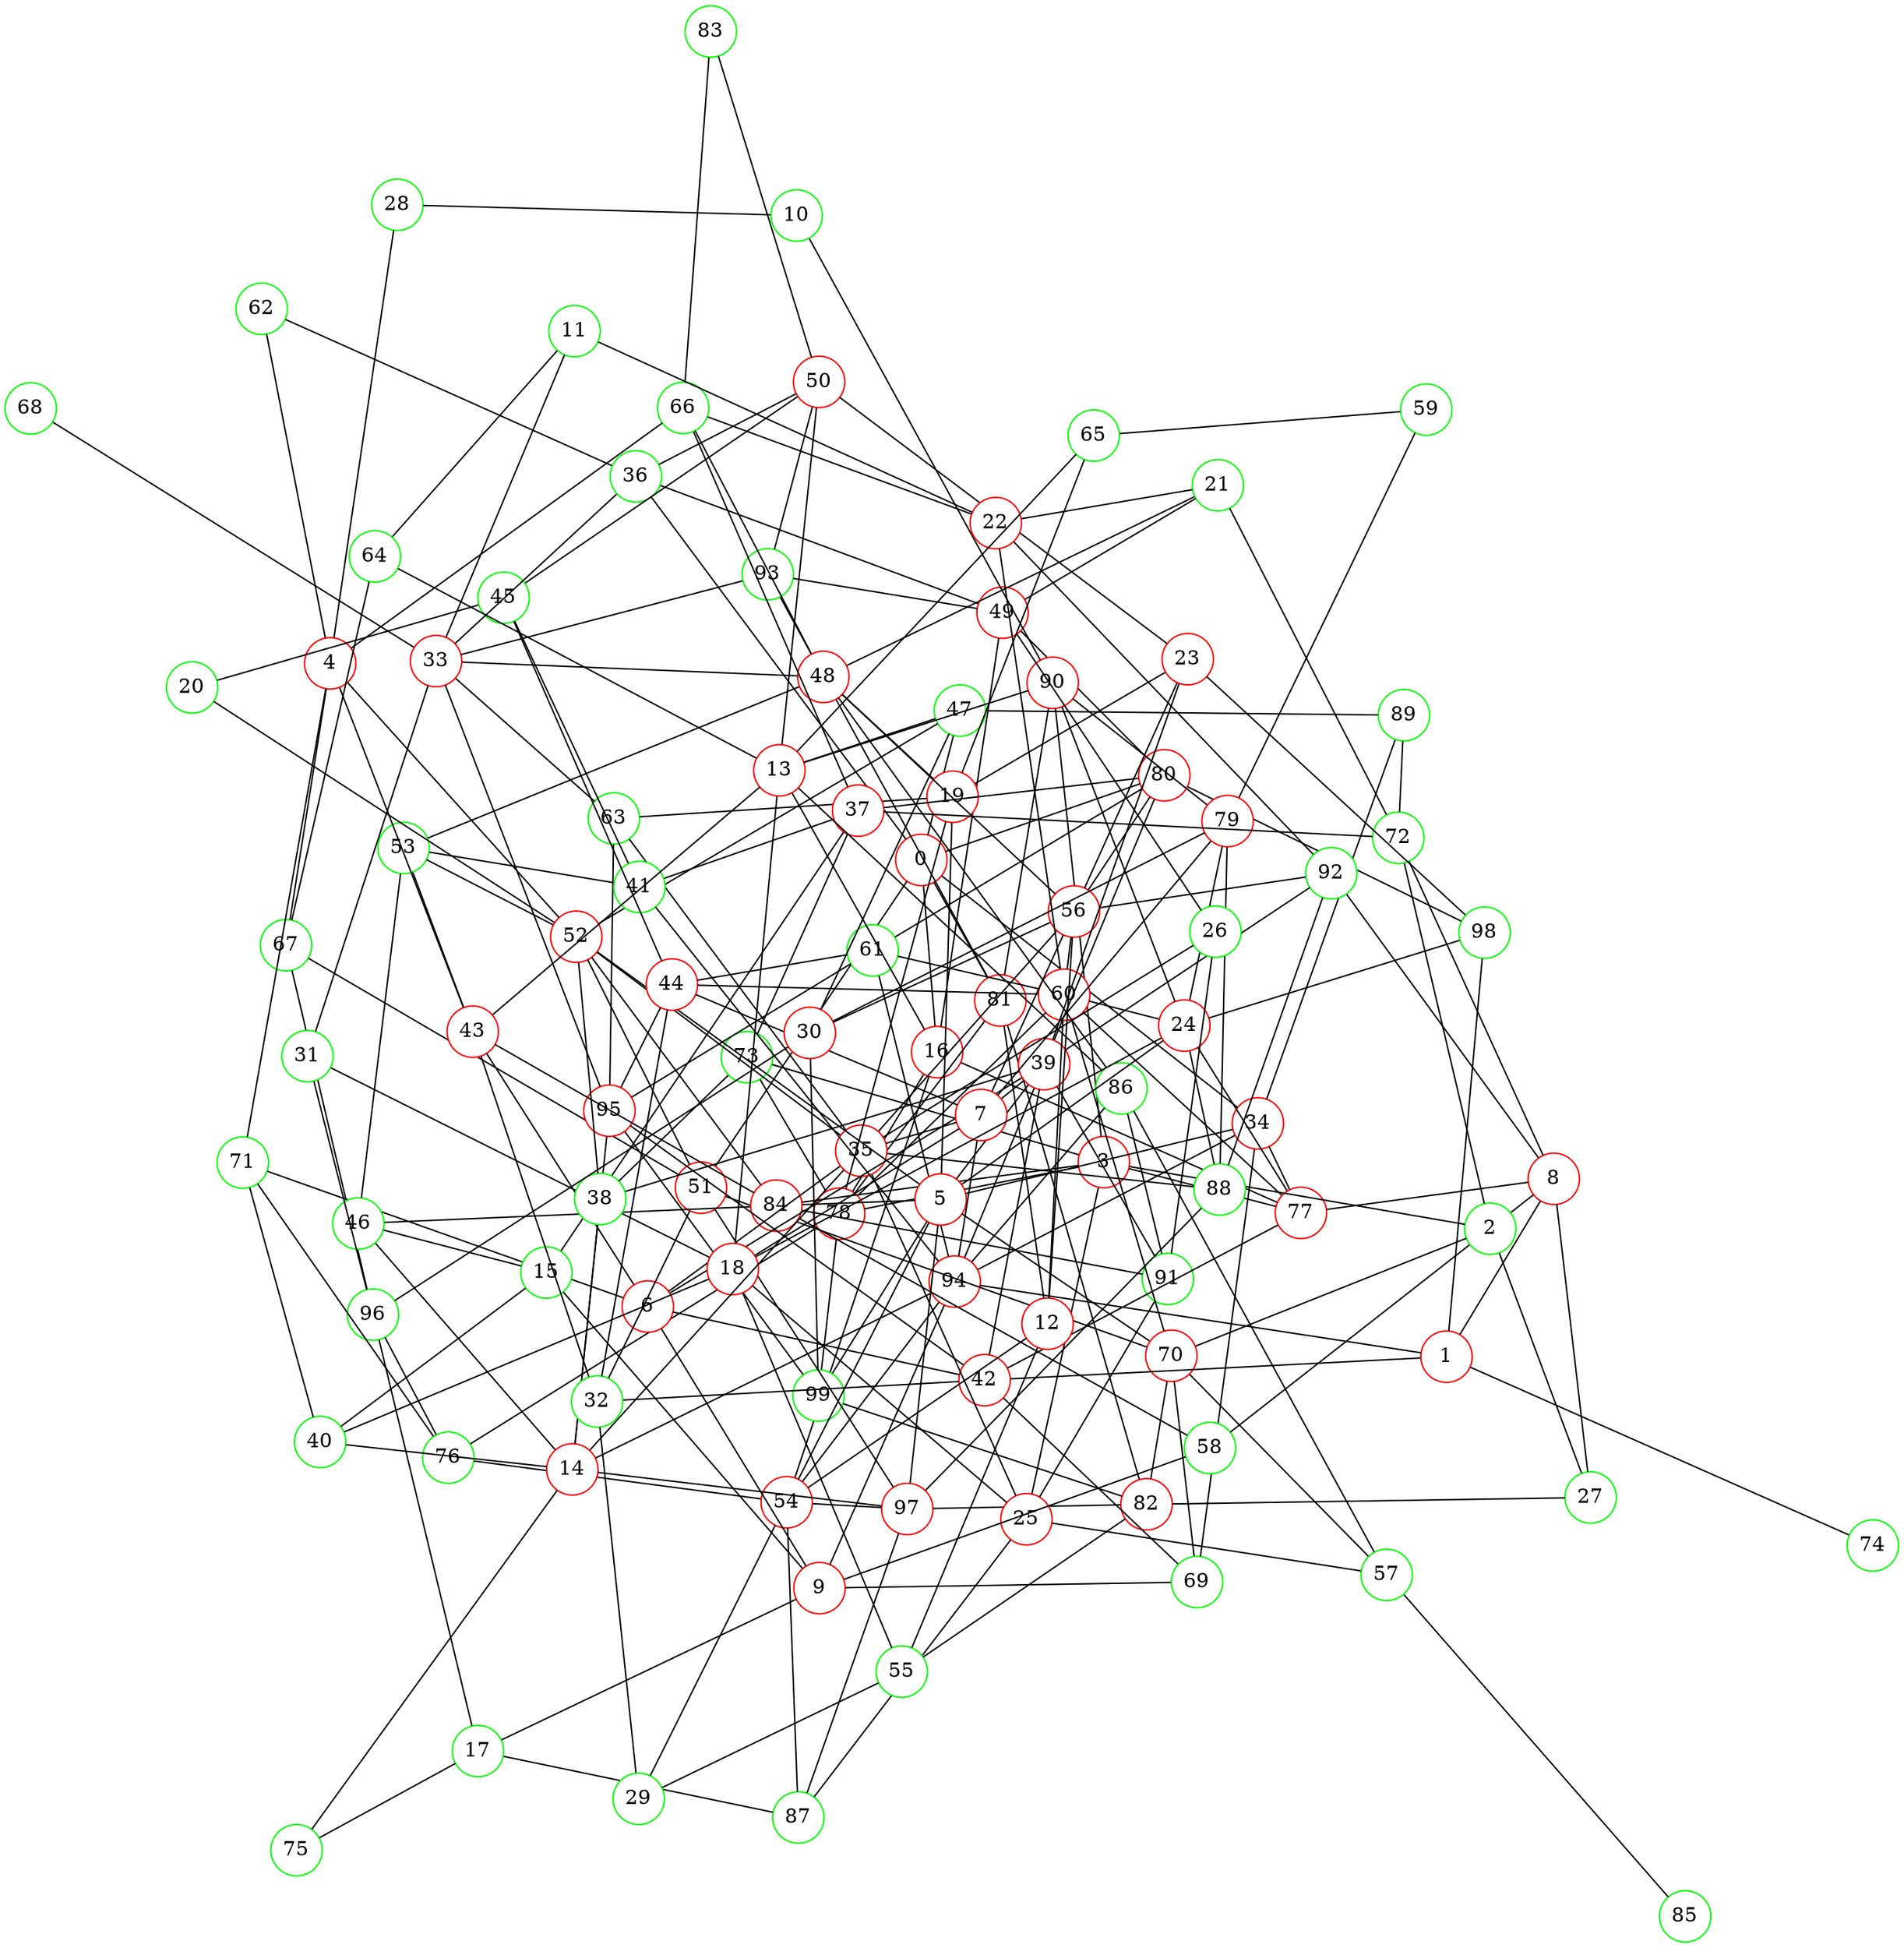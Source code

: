 graph {
graph ["layout"="fdp"]
node ["style"="filled","fillcolor"="white","fixedsize"="true","shape"="circle"]
"0" ["color"="red"]
"16" ["color"="red"]
"49" ["color"="red"]
"80" ["color"="red"]
"98" ["color"="green"]
"93" ["color"="green"]
"54" ["color"="red"]
"97" ["color"="red"]
"87" ["color"="green"]
"76" ["color"="green"]
"96" ["color"="green"]
"78" ["color"="red"]
"81" ["color"="red"]
"82" ["color"="red"]
"99" ["color"="green"]
"90" ["color"="red"]
"94" ["color"="red"]
"77" ["color"="red"]
"34" ["color"="red"]
"69" ["color"="green"]
"70" ["color"="red"]
"89" ["color"="green"]
"51" ["color"="red"]
"67" ["color"="green"]
"52" ["color"="red"]
"84" ["color"="red"]
"91" ["color"="green"]
"53" ["color"="green"]
"36" ["color"="green"]
"50" ["color"="red"]
"83" ["color"="green"]
"62" ["color"="green"]
"47" ["color"="green"]
"1" ["color"="red"]
"8" ["color"="red"]
"72" ["color"="green"]
"58" ["color"="green"]
"27" ["color"="green"]
"92" ["color"="green"]
"42" ["color"="red"]
"95" ["color"="red"]
"74" ["color"="green"]
"2" ["color"="green"]
"3" ["color"="red"]
"25" ["color"="red"]
"35" ["color"="red"]
"56" ["color"="red"]
"60" ["color"="red"]
"61" ["color"="green"]
"88" ["color"="green"]
"63" ["color"="green"]
"57" ["color"="green"]
"85" ["color"="green"]
"86" ["color"="green"]
"73" ["color"="green"]
"4" ["color"="red"]
"66" ["color"="green"]
"71" ["color"="green"]
"43" ["color"="red"]
"28" ["color"="green"]
"5" ["color"="red"]
"19" ["color"="red"]
"48" ["color"="red"]
"65" ["color"="green"]
"23" ["color"="red"]
"39" ["color"="red"]
"24" ["color"="red"]
"79" ["color"="red"]
"6" ["color"="red"]
"9" ["color"="red"]
"17" ["color"="green"]
"75" ["color"="green"]
"15" ["color"="green"]
"37" ["color"="red"]
"41" ["color"="green"]
"45" ["color"="green"]
"40" ["color"="green"]
"46" ["color"="green"]
"7" ["color"="red"]
"18" ["color"="red"]
"55" ["color"="green"]
"31" ["color"="green"]
"33" ["color"="red"]
"68" ["color"="green"]
"44" ["color"="red"]
"10" ["color"="green"]
"11" ["color"="green"]
"64" ["color"="green"]
"22" ["color"="red"]
"12" ["color"="red"]
"13" ["color"="red"]
"14" ["color"="red"]
"38" ["color"="green"]
"20" ["color"="green"]
"21" ["color"="green"]
"26" ["color"="green"]
"29" ["color"="green"]
"32" ["color"="green"]
"30" ["color"="red"]
"59" ["color"="green"]
"0" -- "16"
"0" -- "80"
"0" -- "81"
"0" -- "34"
"0" -- "51"
"0" -- "36"
"0" -- "47"
"16" -- "49"
"16" -- "54"
"16" -- "77"
"16" -- "78"
"49" -- "80"
"49" -- "93"
"80" -- "98"
"54" -- "97"
"54" -- "87"
"54" -- "76"
"54" -- "94"
"87" -- "97"
"76" -- "96"
"76" -- "78"
"78" -- "81"
"78" -- "99"
"81" -- "82"
"81" -- "90"
"81" -- "93"
"82" -- "97"
"82" -- "99"
"34" -- "69"
"34" -- "89"
"34" -- "77"
"34" -- "94"
"69" -- "70"
"70" -- "82"
"51" -- "97"
"51" -- "67"
"51" -- "52"
"51" -- "70"
"67" -- "96"
"52" -- "84"
"52" -- "53"
"84" -- "91"
"36" -- "49"
"36" -- "50"
"36" -- "62"
"50" -- "83"
"50" -- "93"
"47" -- "52"
"47" -- "89"
"1" -- "98"
"1" -- "8"
"1" -- "42"
"1" -- "74"
"1" -- "94"
"8" -- "72"
"8" -- "58"
"8" -- "27"
"8" -- "92"
"8" -- "77"
"72" -- "89"
"58" -- "84"
"27" -- "82"
"42" -- "69"
"42" -- "77"
"42" -- "95"
"95" -- "99"
"2" -- "3"
"2" -- "70"
"2" -- "72"
"2" -- "27"
"3" -- "84"
"3" -- "25"
"3" -- "73"
"3" -- "90"
"3" -- "77"
"3" -- "78"
"25" -- "35"
"25" -- "87"
"25" -- "57"
"25" -- "91"
"35" -- "52"
"35" -- "56"
"35" -- "88"
"35" -- "63"
"56" -- "80"
"56" -- "60"
"56" -- "92"
"60" -- "70"
"60" -- "61"
"60" -- "77"
"60" -- "78"
"61" -- "80"
"61" -- "94"
"61" -- "95"
"88" -- "97"
"88" -- "92"
"63" -- "95"
"57" -- "85"
"57" -- "70"
"57" -- "86"
"86" -- "91"
"86" -- "94"
"73" -- "78"
"4" -- "66"
"4" -- "67"
"4" -- "52"
"4" -- "71"
"4" -- "43"
"4" -- "28"
"4" -- "62"
"66" -- "83"
"71" -- "76"
"43" -- "84"
"43" -- "53"
"5" -- "97"
"5" -- "34"
"5" -- "19"
"5" -- "99"
"5" -- "52"
"5" -- "84"
"5" -- "54"
"5" -- "70"
"5" -- "39"
"5" -- "24"
"19" -- "48"
"19" -- "65"
"19" -- "23"
"19" -- "78"
"19" -- "63"
"48" -- "66"
"48" -- "53"
"48" -- "86"
"48" -- "56"
"23" -- "50"
"23" -- "98"
"23" -- "39"
"23" -- "56"
"39" -- "80"
"39" -- "42"
"39" -- "91"
"39" -- "92"
"39" -- "94"
"24" -- "98"
"24" -- "88"
"24" -- "90"
"24" -- "60"
"24" -- "77"
"24" -- "79"
"79" -- "88"
"79" -- "90"
"6" -- "35"
"6" -- "39"
"6" -- "71"
"6" -- "9"
"6" -- "42"
"6" -- "43"
"9" -- "17"
"9" -- "69"
"9" -- "58"
"9" -- "94"
"9" -- "15"
"17" -- "96"
"17" -- "87"
"17" -- "75"
"15" -- "37"
"15" -- "40"
"15" -- "46"
"37" -- "80"
"37" -- "66"
"37" -- "72"
"37" -- "41"
"37" -- "73"
"41" -- "53"
"41" -- "45"
"41" -- "94"
"45" -- "50"
"40" -- "71"
"46" -- "84"
"46" -- "53"
"7" -- "18"
"7" -- "35"
"7" -- "39"
"7" -- "56"
"7" -- "44"
"7" -- "94"
"7" -- "79"
"18" -- "55"
"18" -- "24"
"18" -- "40"
"18" -- "25"
"18" -- "31"
"55" -- "82"
"31" -- "96"
"31" -- "33"
"33" -- "48"
"33" -- "36"
"33" -- "68"
"33" -- "93"
"33" -- "63"
"33" -- "95"
"44" -- "60"
"44" -- "45"
"44" -- "61"
"44" -- "95"
"10" -- "90"
"10" -- "28"
"11" -- "64"
"11" -- "33"
"11" -- "22"
"64" -- "67"
"22" -- "66"
"22" -- "60"
"22" -- "92"
"12" -- "81"
"12" -- "54"
"12" -- "55"
"12" -- "56"
"12" -- "60"
"13" -- "16"
"13" -- "64"
"13" -- "65"
"13" -- "18"
"13" -- "50"
"13" -- "86"
"13" -- "90"
"13" -- "43"
"13" -- "47"
"14" -- "97"
"14" -- "35"
"14" -- "38"
"14" -- "40"
"14" -- "75"
"14" -- "46"
"14" -- "94"
"14" -- "95"
"38" -- "52"
"38" -- "39"
"38" -- "73"
"20" -- "52"
"20" -- "45"
"21" -- "48"
"21" -- "49"
"21" -- "22"
"21" -- "72"
"26" -- "49"
"26" -- "35"
"26" -- "91"
"29" -- "32"
"29" -- "54"
"29" -- "55"
"32" -- "51"
"32" -- "42"
"32" -- "43"
"32" -- "44"
"30" -- "96"
"30" -- "99"
"30" -- "56"
"30" -- "47"
"30" -- "79"
"59" -- "65"
"59" -- "79"
}